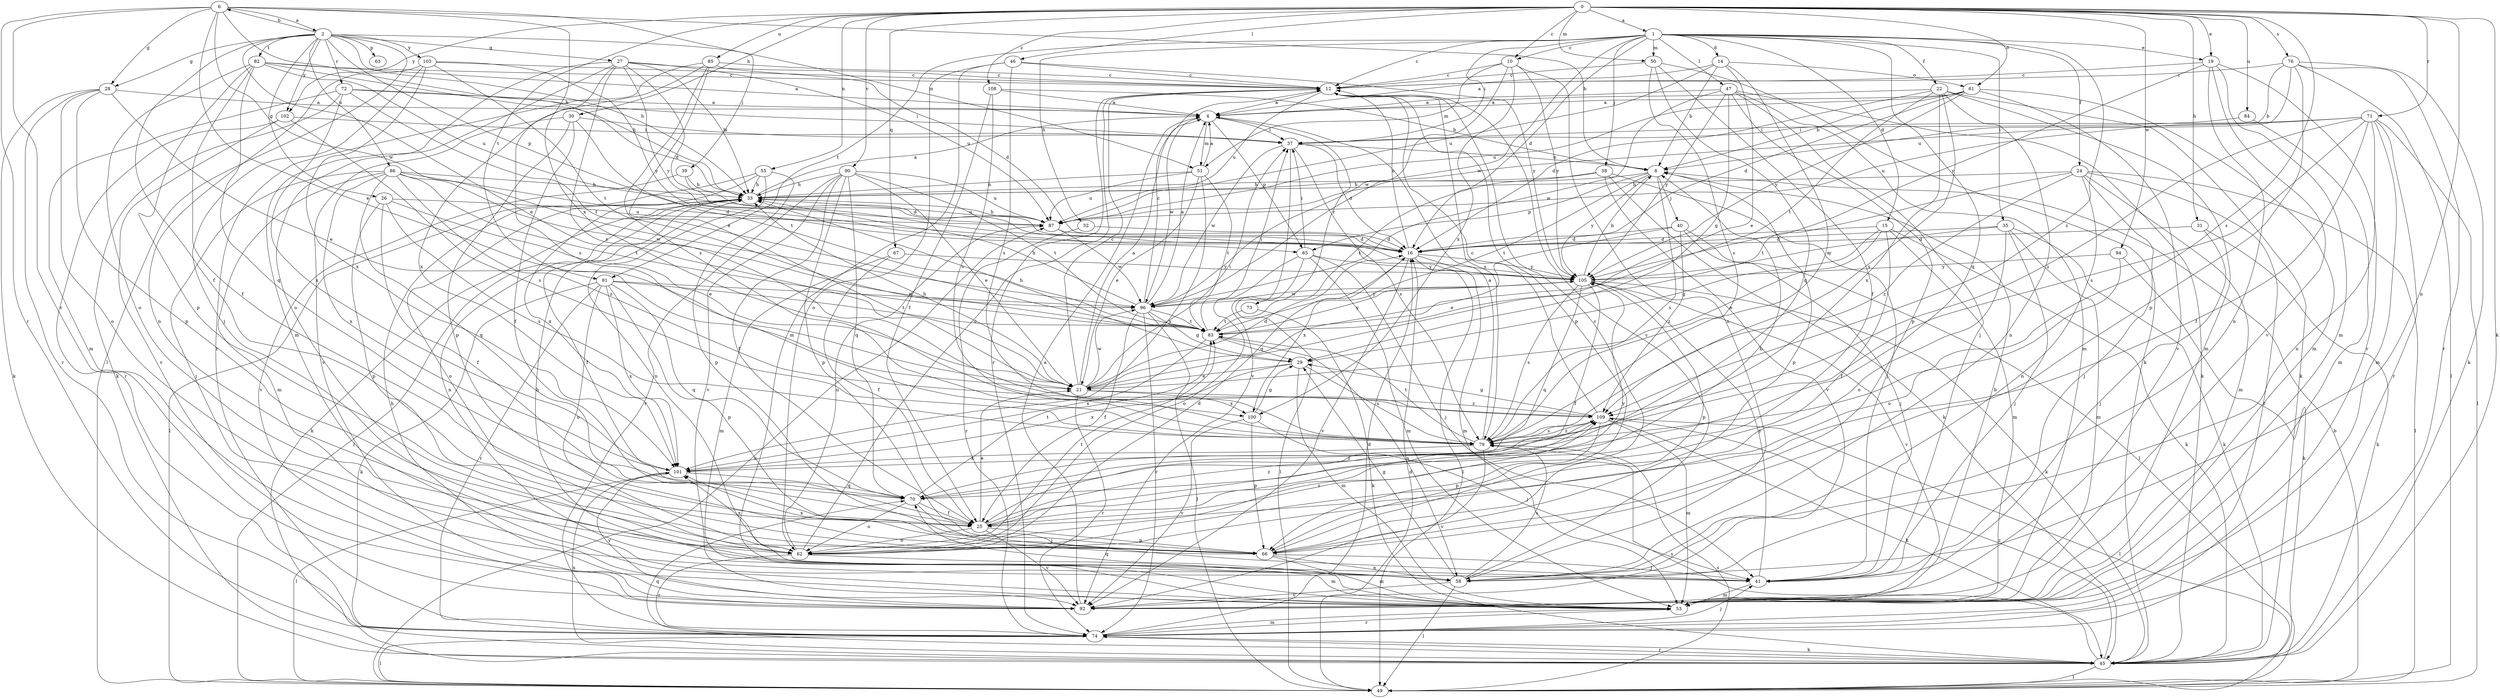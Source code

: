 strict digraph  {
0;
1;
2;
4;
6;
8;
10;
12;
14;
15;
16;
19;
21;
22;
24;
25;
26;
27;
28;
29;
30;
31;
32;
33;
35;
37;
38;
39;
40;
41;
45;
46;
47;
49;
50;
51;
53;
55;
58;
61;
62;
63;
65;
66;
67;
70;
71;
72;
73;
74;
76;
79;
81;
82;
83;
84;
85;
86;
87;
90;
92;
94;
96;
100;
101;
102;
103;
105;
108;
109;
0 -> 1  [label=a];
0 -> 10  [label=c];
0 -> 19  [label=e];
0 -> 30  [label=h];
0 -> 31  [label=h];
0 -> 45  [label=k];
0 -> 46  [label=l];
0 -> 50  [label=m];
0 -> 55  [label=n];
0 -> 58  [label=n];
0 -> 61  [label=o];
0 -> 67  [label=q];
0 -> 71  [label=r];
0 -> 76  [label=s];
0 -> 79  [label=s];
0 -> 81  [label=t];
0 -> 84  [label=u];
0 -> 85  [label=u];
0 -> 90  [label=v];
0 -> 94  [label=w];
0 -> 102  [label=y];
0 -> 108  [label=z];
1 -> 10  [label=c];
1 -> 12  [label=c];
1 -> 14  [label=d];
1 -> 15  [label=d];
1 -> 16  [label=d];
1 -> 19  [label=e];
1 -> 22  [label=f];
1 -> 24  [label=f];
1 -> 32  [label=h];
1 -> 35  [label=i];
1 -> 37  [label=i];
1 -> 38  [label=j];
1 -> 47  [label=l];
1 -> 50  [label=m];
1 -> 70  [label=q];
1 -> 81  [label=t];
1 -> 96  [label=w];
1 -> 109  [label=z];
2 -> 6  [label=b];
2 -> 21  [label=e];
2 -> 25  [label=f];
2 -> 26  [label=g];
2 -> 27  [label=g];
2 -> 28  [label=g];
2 -> 33  [label=h];
2 -> 39  [label=j];
2 -> 49  [label=l];
2 -> 63  [label=p];
2 -> 65  [label=p];
2 -> 72  [label=r];
2 -> 82  [label=t];
2 -> 86  [label=u];
2 -> 102  [label=y];
2 -> 103  [label=y];
4 -> 37  [label=i];
4 -> 51  [label=m];
4 -> 65  [label=p];
4 -> 73  [label=r];
4 -> 96  [label=w];
6 -> 2  [label=a];
6 -> 8  [label=b];
6 -> 21  [label=e];
6 -> 28  [label=g];
6 -> 33  [label=h];
6 -> 51  [label=m];
6 -> 74  [label=r];
6 -> 92  [label=v];
6 -> 96  [label=w];
6 -> 100  [label=x];
8 -> 33  [label=h];
8 -> 40  [label=j];
8 -> 65  [label=p];
8 -> 66  [label=p];
8 -> 79  [label=s];
8 -> 83  [label=t];
8 -> 105  [label=y];
10 -> 12  [label=c];
10 -> 51  [label=m];
10 -> 58  [label=n];
10 -> 96  [label=w];
10 -> 100  [label=x];
10 -> 105  [label=y];
12 -> 4  [label=a];
12 -> 66  [label=p];
12 -> 74  [label=r];
12 -> 79  [label=s];
12 -> 87  [label=u];
14 -> 4  [label=a];
14 -> 8  [label=b];
14 -> 21  [label=e];
14 -> 61  [label=o];
14 -> 79  [label=s];
14 -> 87  [label=u];
15 -> 16  [label=d];
15 -> 21  [label=e];
15 -> 25  [label=f];
15 -> 29  [label=g];
15 -> 45  [label=k];
15 -> 53  [label=m];
16 -> 12  [label=c];
16 -> 49  [label=l];
16 -> 53  [label=m];
16 -> 92  [label=v];
16 -> 100  [label=x];
16 -> 105  [label=y];
19 -> 12  [label=c];
19 -> 53  [label=m];
19 -> 58  [label=n];
19 -> 74  [label=r];
19 -> 92  [label=v];
19 -> 105  [label=y];
21 -> 4  [label=a];
21 -> 12  [label=c];
21 -> 16  [label=d];
21 -> 33  [label=h];
21 -> 37  [label=i];
21 -> 74  [label=r];
21 -> 96  [label=w];
21 -> 100  [label=x];
21 -> 109  [label=z];
22 -> 4  [label=a];
22 -> 16  [label=d];
22 -> 45  [label=k];
22 -> 53  [label=m];
22 -> 58  [label=n];
22 -> 79  [label=s];
22 -> 83  [label=t];
22 -> 101  [label=x];
24 -> 33  [label=h];
24 -> 41  [label=j];
24 -> 49  [label=l];
24 -> 53  [label=m];
24 -> 58  [label=n];
24 -> 74  [label=r];
24 -> 83  [label=t];
24 -> 109  [label=z];
25 -> 8  [label=b];
25 -> 21  [label=e];
25 -> 62  [label=o];
25 -> 66  [label=p];
25 -> 92  [label=v];
25 -> 105  [label=y];
25 -> 109  [label=z];
26 -> 21  [label=e];
26 -> 25  [label=f];
26 -> 66  [label=p];
26 -> 79  [label=s];
26 -> 87  [label=u];
27 -> 12  [label=c];
27 -> 16  [label=d];
27 -> 33  [label=h];
27 -> 53  [label=m];
27 -> 62  [label=o];
27 -> 79  [label=s];
27 -> 87  [label=u];
27 -> 105  [label=y];
27 -> 109  [label=z];
28 -> 4  [label=a];
28 -> 21  [label=e];
28 -> 45  [label=k];
28 -> 62  [label=o];
28 -> 66  [label=p];
28 -> 74  [label=r];
29 -> 21  [label=e];
29 -> 33  [label=h];
29 -> 53  [label=m];
29 -> 79  [label=s];
29 -> 101  [label=x];
30 -> 25  [label=f];
30 -> 37  [label=i];
30 -> 66  [label=p];
30 -> 83  [label=t];
30 -> 92  [label=v];
31 -> 16  [label=d];
31 -> 41  [label=j];
31 -> 45  [label=k];
32 -> 16  [label=d];
32 -> 74  [label=r];
33 -> 4  [label=a];
33 -> 25  [label=f];
33 -> 45  [label=k];
33 -> 49  [label=l];
33 -> 58  [label=n];
33 -> 62  [label=o];
33 -> 87  [label=u];
35 -> 16  [label=d];
35 -> 41  [label=j];
35 -> 45  [label=k];
35 -> 53  [label=m];
35 -> 62  [label=o];
35 -> 105  [label=y];
37 -> 8  [label=b];
37 -> 16  [label=d];
37 -> 79  [label=s];
37 -> 92  [label=v];
37 -> 96  [label=w];
38 -> 33  [label=h];
38 -> 41  [label=j];
38 -> 45  [label=k];
38 -> 83  [label=t];
38 -> 92  [label=v];
39 -> 16  [label=d];
39 -> 33  [label=h];
39 -> 92  [label=v];
40 -> 16  [label=d];
40 -> 21  [label=e];
40 -> 41  [label=j];
40 -> 49  [label=l];
40 -> 109  [label=z];
41 -> 53  [label=m];
41 -> 105  [label=y];
45 -> 49  [label=l];
45 -> 70  [label=q];
45 -> 74  [label=r];
45 -> 79  [label=s];
45 -> 101  [label=x];
45 -> 109  [label=z];
46 -> 12  [label=c];
46 -> 53  [label=m];
46 -> 62  [label=o];
46 -> 79  [label=s];
46 -> 105  [label=y];
47 -> 4  [label=a];
47 -> 29  [label=g];
47 -> 41  [label=j];
47 -> 45  [label=k];
47 -> 53  [label=m];
47 -> 66  [label=p];
47 -> 96  [label=w];
47 -> 105  [label=y];
49 -> 8  [label=b];
49 -> 16  [label=d];
49 -> 79  [label=s];
49 -> 87  [label=u];
50 -> 12  [label=c];
50 -> 25  [label=f];
50 -> 45  [label=k];
50 -> 70  [label=q];
50 -> 79  [label=s];
51 -> 4  [label=a];
51 -> 21  [label=e];
51 -> 33  [label=h];
51 -> 83  [label=t];
51 -> 87  [label=u];
51 -> 101  [label=x];
53 -> 8  [label=b];
53 -> 70  [label=q];
53 -> 74  [label=r];
55 -> 33  [label=h];
55 -> 49  [label=l];
55 -> 58  [label=n];
55 -> 66  [label=p];
55 -> 101  [label=x];
58 -> 12  [label=c];
58 -> 29  [label=g];
58 -> 33  [label=h];
58 -> 49  [label=l];
58 -> 79  [label=s];
58 -> 92  [label=v];
61 -> 4  [label=a];
61 -> 8  [label=b];
61 -> 16  [label=d];
61 -> 53  [label=m];
61 -> 87  [label=u];
61 -> 92  [label=v];
61 -> 105  [label=y];
62 -> 12  [label=c];
62 -> 16  [label=d];
62 -> 53  [label=m];
62 -> 74  [label=r];
62 -> 83  [label=t];
62 -> 87  [label=u];
62 -> 101  [label=x];
62 -> 109  [label=z];
65 -> 37  [label=i];
65 -> 41  [label=j];
65 -> 49  [label=l];
65 -> 53  [label=m];
65 -> 62  [label=o];
65 -> 105  [label=y];
66 -> 12  [label=c];
66 -> 41  [label=j];
66 -> 53  [label=m];
66 -> 58  [label=n];
66 -> 101  [label=x];
67 -> 25  [label=f];
67 -> 53  [label=m];
67 -> 105  [label=y];
70 -> 25  [label=f];
70 -> 41  [label=j];
70 -> 62  [label=o];
70 -> 83  [label=t];
70 -> 109  [label=z];
71 -> 25  [label=f];
71 -> 37  [label=i];
71 -> 49  [label=l];
71 -> 53  [label=m];
71 -> 58  [label=n];
71 -> 74  [label=r];
71 -> 79  [label=s];
71 -> 87  [label=u];
71 -> 109  [label=z];
72 -> 4  [label=a];
72 -> 37  [label=i];
72 -> 45  [label=k];
72 -> 53  [label=m];
72 -> 83  [label=t];
72 -> 101  [label=x];
73 -> 45  [label=k];
73 -> 83  [label=t];
74 -> 16  [label=d];
74 -> 41  [label=j];
74 -> 45  [label=k];
74 -> 49  [label=l];
74 -> 53  [label=m];
76 -> 8  [label=b];
76 -> 12  [label=c];
76 -> 45  [label=k];
76 -> 49  [label=l];
76 -> 66  [label=p];
76 -> 74  [label=r];
76 -> 87  [label=u];
79 -> 4  [label=a];
79 -> 83  [label=t];
79 -> 92  [label=v];
79 -> 101  [label=x];
79 -> 109  [label=z];
81 -> 45  [label=k];
81 -> 62  [label=o];
81 -> 66  [label=p];
81 -> 70  [label=q];
81 -> 74  [label=r];
81 -> 83  [label=t];
81 -> 96  [label=w];
81 -> 101  [label=x];
82 -> 4  [label=a];
82 -> 12  [label=c];
82 -> 25  [label=f];
82 -> 33  [label=h];
82 -> 62  [label=o];
82 -> 66  [label=p];
82 -> 70  [label=q];
82 -> 87  [label=u];
83 -> 29  [label=g];
83 -> 37  [label=i];
83 -> 58  [label=n];
83 -> 101  [label=x];
83 -> 105  [label=y];
84 -> 37  [label=i];
84 -> 53  [label=m];
85 -> 12  [label=c];
85 -> 16  [label=d];
85 -> 21  [label=e];
85 -> 74  [label=r];
85 -> 79  [label=s];
85 -> 101  [label=x];
86 -> 16  [label=d];
86 -> 33  [label=h];
86 -> 41  [label=j];
86 -> 53  [label=m];
86 -> 70  [label=q];
86 -> 83  [label=t];
86 -> 96  [label=w];
86 -> 101  [label=x];
86 -> 109  [label=z];
87 -> 16  [label=d];
87 -> 33  [label=h];
87 -> 96  [label=w];
90 -> 21  [label=e];
90 -> 25  [label=f];
90 -> 33  [label=h];
90 -> 66  [label=p];
90 -> 70  [label=q];
90 -> 74  [label=r];
90 -> 83  [label=t];
90 -> 87  [label=u];
90 -> 92  [label=v];
92 -> 4  [label=a];
92 -> 33  [label=h];
94 -> 45  [label=k];
94 -> 62  [label=o];
94 -> 105  [label=y];
96 -> 4  [label=a];
96 -> 12  [label=c];
96 -> 25  [label=f];
96 -> 29  [label=g];
96 -> 33  [label=h];
96 -> 49  [label=l];
96 -> 74  [label=r];
96 -> 83  [label=t];
96 -> 105  [label=y];
100 -> 29  [label=g];
100 -> 41  [label=j];
100 -> 66  [label=p];
100 -> 92  [label=v];
101 -> 49  [label=l];
101 -> 70  [label=q];
101 -> 92  [label=v];
102 -> 37  [label=i];
102 -> 74  [label=r];
102 -> 79  [label=s];
102 -> 92  [label=v];
103 -> 12  [label=c];
103 -> 41  [label=j];
103 -> 58  [label=n];
103 -> 83  [label=t];
103 -> 101  [label=x];
103 -> 105  [label=y];
105 -> 8  [label=b];
105 -> 25  [label=f];
105 -> 45  [label=k];
105 -> 66  [label=p];
105 -> 70  [label=q];
105 -> 79  [label=s];
105 -> 92  [label=v];
105 -> 96  [label=w];
108 -> 4  [label=a];
108 -> 8  [label=b];
108 -> 25  [label=f];
108 -> 79  [label=s];
109 -> 12  [label=c];
109 -> 29  [label=g];
109 -> 45  [label=k];
109 -> 49  [label=l];
109 -> 53  [label=m];
109 -> 66  [label=p];
109 -> 79  [label=s];
}
